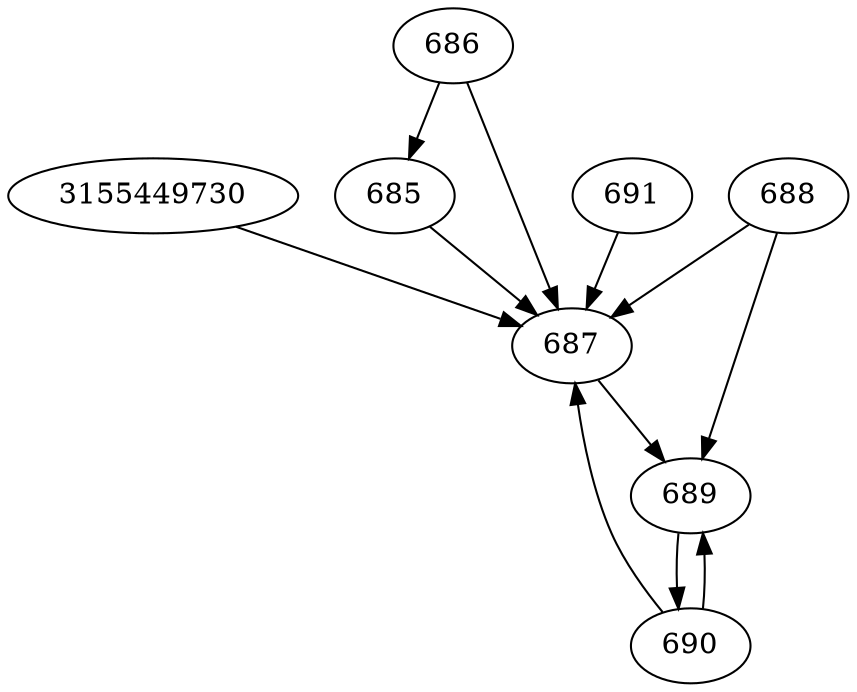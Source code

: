 strict digraph  {
3155449730;
685;
686;
687;
688;
689;
690;
691;
3155449730 -> 687;
685 -> 687;
686 -> 685;
686 -> 687;
687 -> 689;
688 -> 689;
688 -> 687;
689 -> 690;
690 -> 687;
690 -> 689;
691 -> 687;
}
